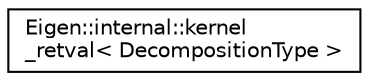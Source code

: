 digraph "Graphical Class Hierarchy"
{
  edge [fontname="Helvetica",fontsize="10",labelfontname="Helvetica",labelfontsize="10"];
  node [fontname="Helvetica",fontsize="10",shape=record];
  rankdir="LR";
  Node1 [label="Eigen::internal::kernel\l_retval\< DecompositionType \>",height=0.2,width=0.4,color="black", fillcolor="white", style="filled",URL="$struct_eigen_1_1internal_1_1kernel__retval.html"];
}
